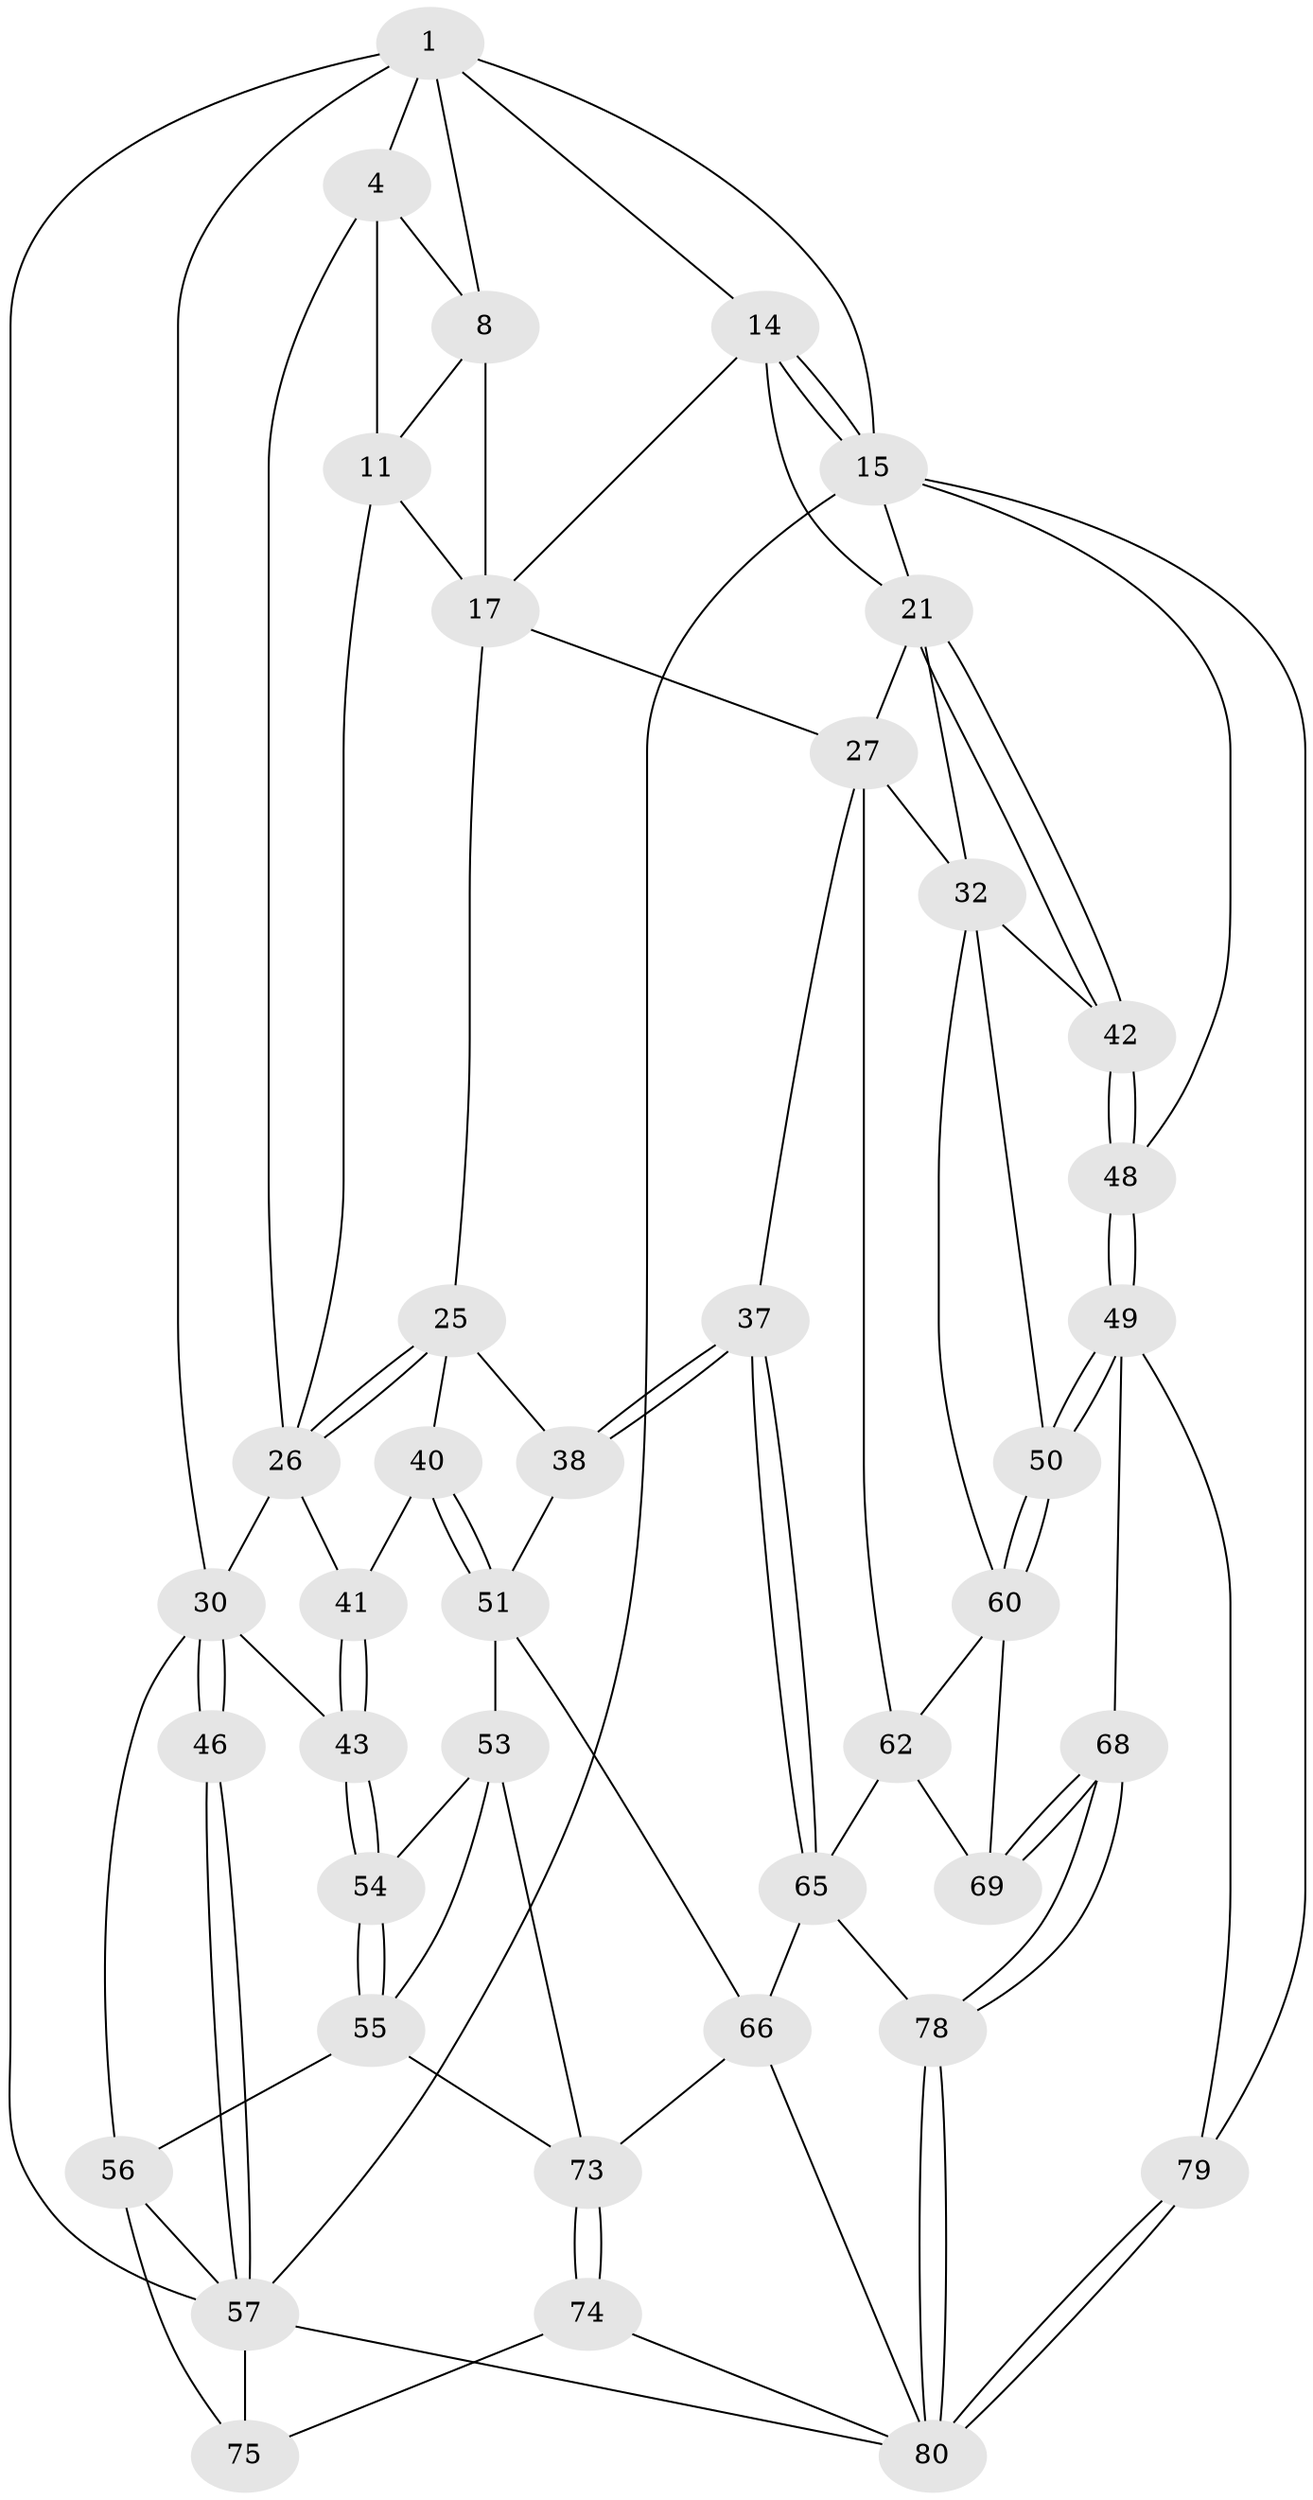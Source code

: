 // original degree distribution, {3: 0.024390243902439025, 5: 0.5365853658536586, 4: 0.23170731707317074, 6: 0.2073170731707317}
// Generated by graph-tools (version 1.1) at 2025/17/03/09/25 04:17:15]
// undirected, 41 vertices, 100 edges
graph export_dot {
graph [start="1"]
  node [color=gray90,style=filled];
  1 [pos="+0.22802984566804765+0",super="+7+2"];
  4 [pos="+0.14660377947944334+0.10333277782069353",super="+5+13"];
  8 [pos="+0.5281416273418579+0",super="+9+19"];
  11 [pos="+0.2745270715502288+0.21514025402308926",super="+12"];
  14 [pos="+0.7832948777592479+0",super="+16"];
  15 [pos="+1+0",super="+47"];
  17 [pos="+0.5308751546292436+0.2577938489074867",super="+24+18"];
  21 [pos="+1+0.19635226535217312",super="+22"];
  25 [pos="+0.46552054150549077+0.44731801048340514",super="+39"];
  26 [pos="+0.3166316894383677+0.31081362235885335",super="+28"];
  27 [pos="+0.7660961475416039+0.341801497930534",super="+35"];
  30 [pos="+0+0.3552537418507785",super="+31"];
  32 [pos="+0.9104323193490959+0.4648489648757893",super="+33"];
  37 [pos="+0.5847522593403623+0.5700706879583473"];
  38 [pos="+0.5029983334309288+0.5067202826090875"];
  40 [pos="+0.30311676773851+0.5251337118096544"];
  41 [pos="+0.26844597131169823+0.5332653009714333"];
  42 [pos="+1+0.3933389498365043"];
  43 [pos="+0.23969476340011922+0.5745867861016917"];
  46 [pos="+0+0.42417271909326465"];
  48 [pos="+1+0.7311834744734217"];
  49 [pos="+1+0.6999751406058633",super="+67"];
  50 [pos="+0.9300467401829592+0.6283004678203197"];
  51 [pos="+0.383190768914876+0.675158511658916",super="+52"];
  53 [pos="+0.2575578297068976+0.641367668677842",super="+63"];
  54 [pos="+0.2281924898711412+0.6137049559503971"];
  55 [pos="+0.2019523331866215+0.6360180954616861",super="+64"];
  56 [pos="+0.12777614957993552+0.6602526079353717",super="+72"];
  57 [pos="+0+0.7313073691875416",super="+58"];
  60 [pos="+0.816220250007381+0.6955549058026415",super="+61"];
  62 [pos="+0.6872080751990237+0.6724496112374287",super="+70"];
  65 [pos="+0.4954331312890573+0.7772573718216149",super="+71"];
  66 [pos="+0.40925422233254644+0.7988572049106666",super="+77"];
  68 [pos="+0.8308568854303436+0.8041299302105867"];
  69 [pos="+0.8015326888737437+0.7595139846988983"];
  73 [pos="+0.20792701120424945+0.8076145668427227",super="+76"];
  74 [pos="+0.1622614747487435+0.8515902895156944"];
  75 [pos="+0.13539489431814555+0.8383200213963878"];
  78 [pos="+0.6563438953712245+0.9008160414663282"];
  79 [pos="+0.9585457419540058+1"];
  80 [pos="+0.6813721195274841+1",super="+81"];
  1 -- 8;
  1 -- 14;
  1 -- 4;
  1 -- 30;
  1 -- 15;
  1 -- 57;
  4 -- 11 [weight=2];
  4 -- 8;
  4 -- 26;
  8 -- 11;
  8 -- 17;
  11 -- 17;
  11 -- 26;
  14 -- 15;
  14 -- 15;
  14 -- 17;
  14 -- 21;
  15 -- 21;
  15 -- 48;
  15 -- 79;
  15 -- 57;
  17 -- 27;
  17 -- 25;
  21 -- 42;
  21 -- 42;
  21 -- 32;
  21 -- 27;
  25 -- 26;
  25 -- 26;
  25 -- 40;
  25 -- 38;
  26 -- 41;
  26 -- 30;
  27 -- 32;
  27 -- 37;
  27 -- 62;
  30 -- 46 [weight=2];
  30 -- 46;
  30 -- 56;
  30 -- 43;
  32 -- 42;
  32 -- 50;
  32 -- 60;
  37 -- 38;
  37 -- 38;
  37 -- 65;
  37 -- 65;
  38 -- 51;
  40 -- 41;
  40 -- 51;
  40 -- 51;
  41 -- 43;
  41 -- 43;
  42 -- 48;
  42 -- 48;
  43 -- 54;
  43 -- 54;
  46 -- 57;
  46 -- 57;
  48 -- 49;
  48 -- 49;
  49 -- 50;
  49 -- 50;
  49 -- 68;
  49 -- 79;
  50 -- 60;
  50 -- 60;
  51 -- 66;
  51 -- 53;
  53 -- 54;
  53 -- 55;
  53 -- 73;
  54 -- 55;
  54 -- 55;
  55 -- 56;
  55 -- 73;
  56 -- 57;
  56 -- 75;
  57 -- 80;
  57 -- 75;
  60 -- 69;
  60 -- 62;
  62 -- 65;
  62 -- 69;
  65 -- 66;
  65 -- 78;
  66 -- 80;
  66 -- 73;
  68 -- 69;
  68 -- 69;
  68 -- 78;
  68 -- 78;
  73 -- 74;
  73 -- 74;
  74 -- 75;
  74 -- 80;
  78 -- 80;
  78 -- 80;
  79 -- 80;
  79 -- 80;
}
